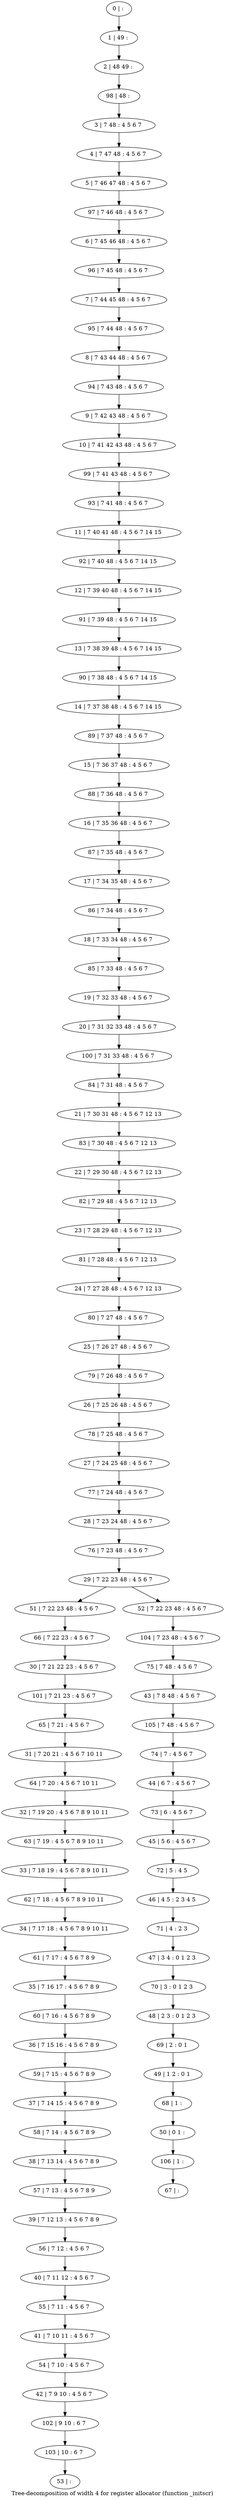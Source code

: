 digraph G {
graph [label="Tree-decomposition of width 4 for register allocator (function _initscr)"]
0[label="0 | : "];
1[label="1 | 49 : "];
2[label="2 | 48 49 : "];
3[label="3 | 7 48 : 4 5 6 7 "];
4[label="4 | 7 47 48 : 4 5 6 7 "];
5[label="5 | 7 46 47 48 : 4 5 6 7 "];
6[label="6 | 7 45 46 48 : 4 5 6 7 "];
7[label="7 | 7 44 45 48 : 4 5 6 7 "];
8[label="8 | 7 43 44 48 : 4 5 6 7 "];
9[label="9 | 7 42 43 48 : 4 5 6 7 "];
10[label="10 | 7 41 42 43 48 : 4 5 6 7 "];
11[label="11 | 7 40 41 48 : 4 5 6 7 14 15 "];
12[label="12 | 7 39 40 48 : 4 5 6 7 14 15 "];
13[label="13 | 7 38 39 48 : 4 5 6 7 14 15 "];
14[label="14 | 7 37 38 48 : 4 5 6 7 14 15 "];
15[label="15 | 7 36 37 48 : 4 5 6 7 "];
16[label="16 | 7 35 36 48 : 4 5 6 7 "];
17[label="17 | 7 34 35 48 : 4 5 6 7 "];
18[label="18 | 7 33 34 48 : 4 5 6 7 "];
19[label="19 | 7 32 33 48 : 4 5 6 7 "];
20[label="20 | 7 31 32 33 48 : 4 5 6 7 "];
21[label="21 | 7 30 31 48 : 4 5 6 7 12 13 "];
22[label="22 | 7 29 30 48 : 4 5 6 7 12 13 "];
23[label="23 | 7 28 29 48 : 4 5 6 7 12 13 "];
24[label="24 | 7 27 28 48 : 4 5 6 7 12 13 "];
25[label="25 | 7 26 27 48 : 4 5 6 7 "];
26[label="26 | 7 25 26 48 : 4 5 6 7 "];
27[label="27 | 7 24 25 48 : 4 5 6 7 "];
28[label="28 | 7 23 24 48 : 4 5 6 7 "];
29[label="29 | 7 22 23 48 : 4 5 6 7 "];
30[label="30 | 7 21 22 23 : 4 5 6 7 "];
31[label="31 | 7 20 21 : 4 5 6 7 10 11 "];
32[label="32 | 7 19 20 : 4 5 6 7 8 9 10 11 "];
33[label="33 | 7 18 19 : 4 5 6 7 8 9 10 11 "];
34[label="34 | 7 17 18 : 4 5 6 7 8 9 10 11 "];
35[label="35 | 7 16 17 : 4 5 6 7 8 9 "];
36[label="36 | 7 15 16 : 4 5 6 7 8 9 "];
37[label="37 | 7 14 15 : 4 5 6 7 8 9 "];
38[label="38 | 7 13 14 : 4 5 6 7 8 9 "];
39[label="39 | 7 12 13 : 4 5 6 7 8 9 "];
40[label="40 | 7 11 12 : 4 5 6 7 "];
41[label="41 | 7 10 11 : 4 5 6 7 "];
42[label="42 | 7 9 10 : 4 5 6 7 "];
43[label="43 | 7 8 48 : 4 5 6 7 "];
44[label="44 | 6 7 : 4 5 6 7 "];
45[label="45 | 5 6 : 4 5 6 7 "];
46[label="46 | 4 5 : 2 3 4 5 "];
47[label="47 | 3 4 : 0 1 2 3 "];
48[label="48 | 2 3 : 0 1 2 3 "];
49[label="49 | 1 2 : 0 1 "];
50[label="50 | 0 1 : "];
51[label="51 | 7 22 23 48 : 4 5 6 7 "];
52[label="52 | 7 22 23 48 : 4 5 6 7 "];
53[label="53 | : "];
54[label="54 | 7 10 : 4 5 6 7 "];
55[label="55 | 7 11 : 4 5 6 7 "];
56[label="56 | 7 12 : 4 5 6 7 "];
57[label="57 | 7 13 : 4 5 6 7 8 9 "];
58[label="58 | 7 14 : 4 5 6 7 8 9 "];
59[label="59 | 7 15 : 4 5 6 7 8 9 "];
60[label="60 | 7 16 : 4 5 6 7 8 9 "];
61[label="61 | 7 17 : 4 5 6 7 8 9 "];
62[label="62 | 7 18 : 4 5 6 7 8 9 10 11 "];
63[label="63 | 7 19 : 4 5 6 7 8 9 10 11 "];
64[label="64 | 7 20 : 4 5 6 7 10 11 "];
65[label="65 | 7 21 : 4 5 6 7 "];
66[label="66 | 7 22 23 : 4 5 6 7 "];
67[label="67 | : "];
68[label="68 | 1 : "];
69[label="69 | 2 : 0 1 "];
70[label="70 | 3 : 0 1 2 3 "];
71[label="71 | 4 : 2 3 "];
72[label="72 | 5 : 4 5 "];
73[label="73 | 6 : 4 5 6 7 "];
74[label="74 | 7 : 4 5 6 7 "];
75[label="75 | 7 48 : 4 5 6 7 "];
76[label="76 | 7 23 48 : 4 5 6 7 "];
77[label="77 | 7 24 48 : 4 5 6 7 "];
78[label="78 | 7 25 48 : 4 5 6 7 "];
79[label="79 | 7 26 48 : 4 5 6 7 "];
80[label="80 | 7 27 48 : 4 5 6 7 "];
81[label="81 | 7 28 48 : 4 5 6 7 12 13 "];
82[label="82 | 7 29 48 : 4 5 6 7 12 13 "];
83[label="83 | 7 30 48 : 4 5 6 7 12 13 "];
84[label="84 | 7 31 48 : 4 5 6 7 "];
85[label="85 | 7 33 48 : 4 5 6 7 "];
86[label="86 | 7 34 48 : 4 5 6 7 "];
87[label="87 | 7 35 48 : 4 5 6 7 "];
88[label="88 | 7 36 48 : 4 5 6 7 "];
89[label="89 | 7 37 48 : 4 5 6 7 "];
90[label="90 | 7 38 48 : 4 5 6 7 14 15 "];
91[label="91 | 7 39 48 : 4 5 6 7 14 15 "];
92[label="92 | 7 40 48 : 4 5 6 7 14 15 "];
93[label="93 | 7 41 48 : 4 5 6 7 "];
94[label="94 | 7 43 48 : 4 5 6 7 "];
95[label="95 | 7 44 48 : 4 5 6 7 "];
96[label="96 | 7 45 48 : 4 5 6 7 "];
97[label="97 | 7 46 48 : 4 5 6 7 "];
98[label="98 | 48 : "];
99[label="99 | 7 41 43 48 : 4 5 6 7 "];
100[label="100 | 7 31 33 48 : 4 5 6 7 "];
101[label="101 | 7 21 23 : 4 5 6 7 "];
102[label="102 | 9 10 : 6 7 "];
103[label="103 | 10 : 6 7 "];
104[label="104 | 7 23 48 : 4 5 6 7 "];
105[label="105 | 7 48 : 4 5 6 7 "];
106[label="106 | 1 : "];
0->1 ;
1->2 ;
3->4 ;
4->5 ;
9->10 ;
19->20 ;
29->51 ;
29->52 ;
54->42 ;
41->54 ;
55->41 ;
40->55 ;
56->40 ;
39->56 ;
57->39 ;
38->57 ;
58->38 ;
37->58 ;
59->37 ;
36->59 ;
60->36 ;
35->60 ;
61->35 ;
34->61 ;
62->34 ;
33->62 ;
63->33 ;
32->63 ;
64->32 ;
31->64 ;
65->31 ;
66->30 ;
51->66 ;
68->50 ;
49->68 ;
69->49 ;
48->69 ;
70->48 ;
47->70 ;
71->47 ;
46->71 ;
72->46 ;
45->72 ;
73->45 ;
44->73 ;
74->44 ;
75->43 ;
76->29 ;
28->76 ;
77->28 ;
27->77 ;
78->27 ;
26->78 ;
79->26 ;
25->79 ;
80->25 ;
24->80 ;
81->24 ;
23->81 ;
82->23 ;
22->82 ;
83->22 ;
21->83 ;
84->21 ;
85->19 ;
18->85 ;
86->18 ;
17->86 ;
87->17 ;
16->87 ;
88->16 ;
15->88 ;
89->15 ;
14->89 ;
90->14 ;
13->90 ;
91->13 ;
12->91 ;
92->12 ;
11->92 ;
93->11 ;
94->9 ;
8->94 ;
95->8 ;
7->95 ;
96->7 ;
6->96 ;
97->6 ;
5->97 ;
98->3 ;
2->98 ;
99->93 ;
10->99 ;
100->84 ;
20->100 ;
101->65 ;
30->101 ;
42->102 ;
103->53 ;
102->103 ;
104->75 ;
52->104 ;
105->74 ;
43->105 ;
106->67 ;
50->106 ;
}
